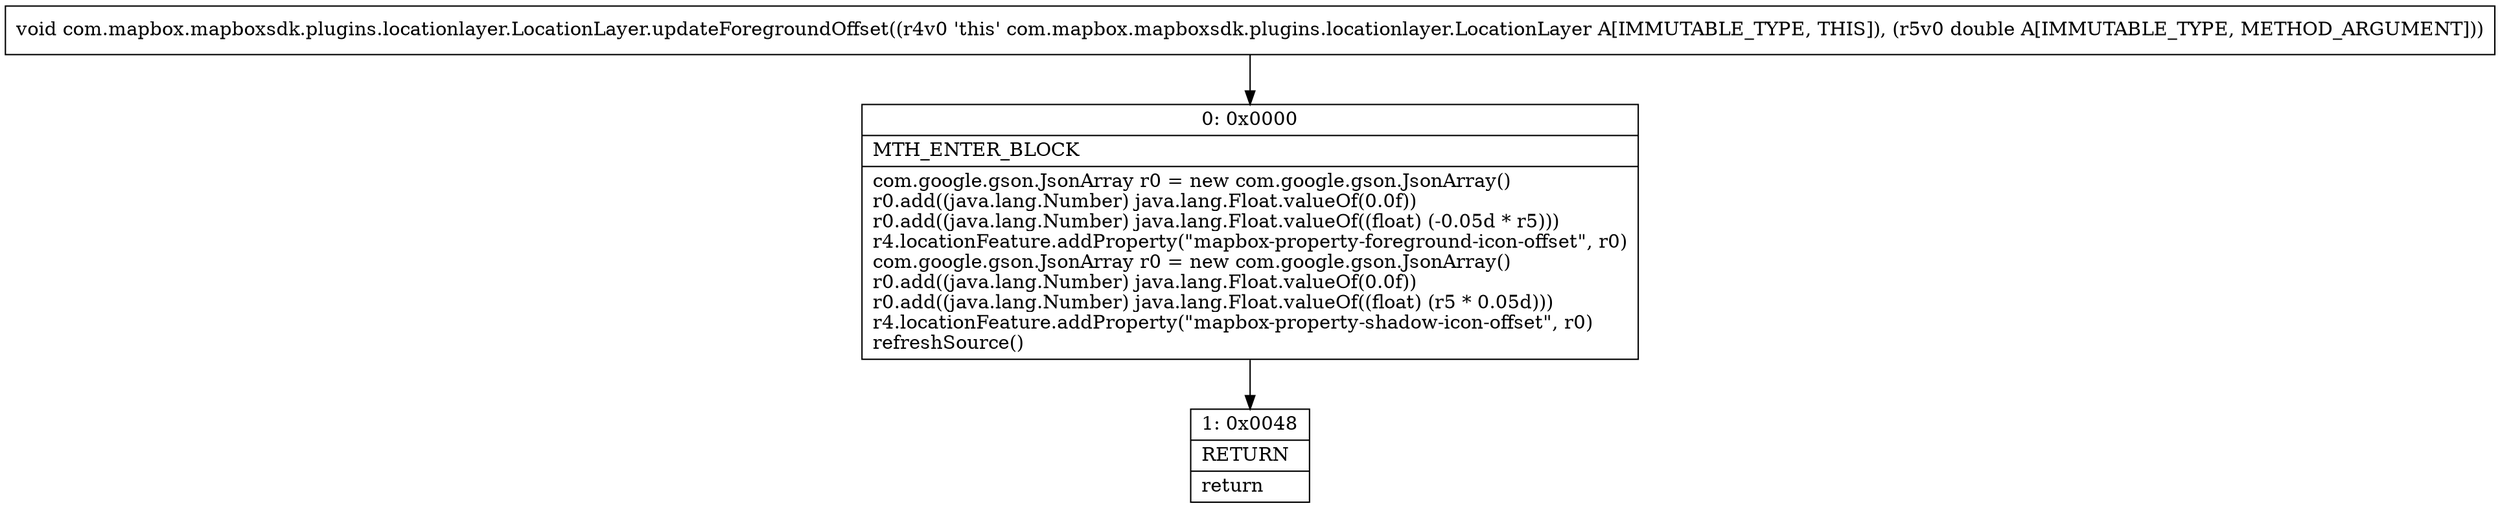 digraph "CFG forcom.mapbox.mapboxsdk.plugins.locationlayer.LocationLayer.updateForegroundOffset(D)V" {
Node_0 [shape=record,label="{0\:\ 0x0000|MTH_ENTER_BLOCK\l|com.google.gson.JsonArray r0 = new com.google.gson.JsonArray()\lr0.add((java.lang.Number) java.lang.Float.valueOf(0.0f))\lr0.add((java.lang.Number) java.lang.Float.valueOf((float) (\-0.05d * r5)))\lr4.locationFeature.addProperty(\"mapbox\-property\-foreground\-icon\-offset\", r0)\lcom.google.gson.JsonArray r0 = new com.google.gson.JsonArray()\lr0.add((java.lang.Number) java.lang.Float.valueOf(0.0f))\lr0.add((java.lang.Number) java.lang.Float.valueOf((float) (r5 * 0.05d)))\lr4.locationFeature.addProperty(\"mapbox\-property\-shadow\-icon\-offset\", r0)\lrefreshSource()\l}"];
Node_1 [shape=record,label="{1\:\ 0x0048|RETURN\l|return\l}"];
MethodNode[shape=record,label="{void com.mapbox.mapboxsdk.plugins.locationlayer.LocationLayer.updateForegroundOffset((r4v0 'this' com.mapbox.mapboxsdk.plugins.locationlayer.LocationLayer A[IMMUTABLE_TYPE, THIS]), (r5v0 double A[IMMUTABLE_TYPE, METHOD_ARGUMENT])) }"];
MethodNode -> Node_0;
Node_0 -> Node_1;
}


